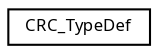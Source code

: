 digraph "Graphical Class Hierarchy"
{
  edge [fontname="Sans",fontsize="8",labelfontname="Sans",labelfontsize="8"];
  node [fontname="Sans",fontsize="8",shape=record];
  rankdir="LR";
  Node1 [label="CRC_TypeDef",height=0.2,width=0.4,color="black", fillcolor="white", style="filled",URL="$struct_c_r_c___type_def.html",tooltip="CRC calculation unit. "];
}
